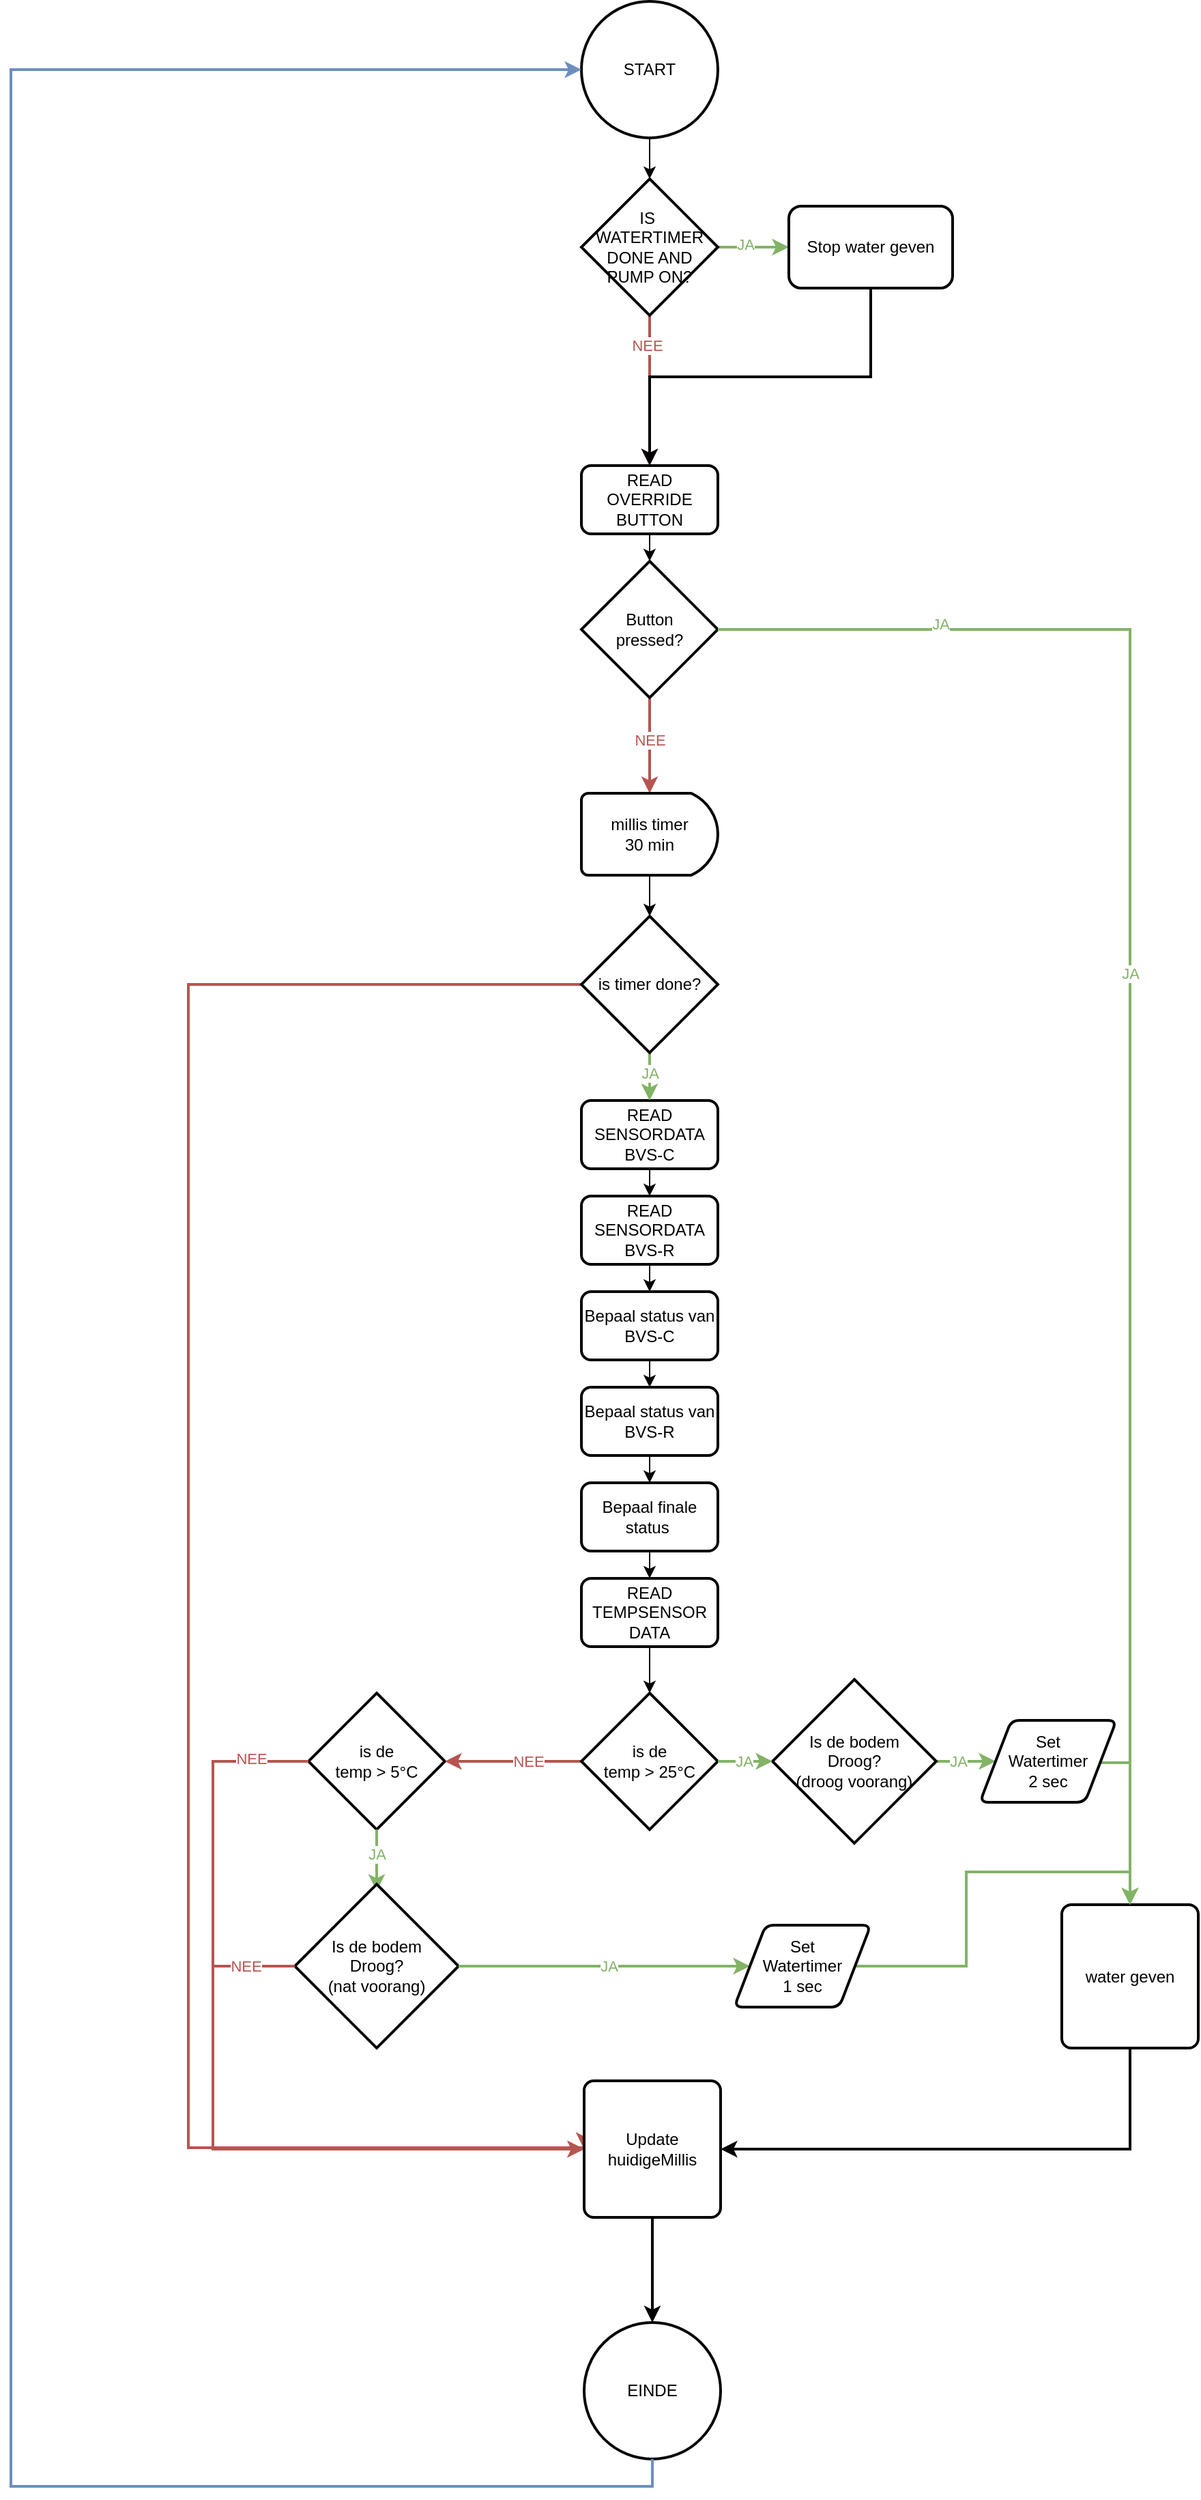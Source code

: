 <mxfile version="26.0.14">
  <diagram id="C5RBs43oDa-KdzZeNtuy" name="Page-1">
    <mxGraphModel dx="2849" dy="2214" grid="1" gridSize="10" guides="1" tooltips="1" connect="1" arrows="1" fold="1" page="1" pageScale="1" pageWidth="827" pageHeight="1169" math="0" shadow="0">
      <root>
        <mxCell id="WIyWlLk6GJQsqaUBKTNV-0" />
        <mxCell id="WIyWlLk6GJQsqaUBKTNV-1" parent="WIyWlLk6GJQsqaUBKTNV-0" />
        <mxCell id="nx4mN9wmy4ZOvfLZEnnc-68" style="edgeStyle=orthogonalEdgeStyle;rounded=0;orthogonalLoop=1;jettySize=auto;html=1;exitX=0.5;exitY=1;exitDx=0;exitDy=0;exitPerimeter=0;entryX=0.5;entryY=0;entryDx=0;entryDy=0;fillColor=#f8cecc;strokeColor=#b85450;strokeWidth=2;" parent="WIyWlLk6GJQsqaUBKTNV-1" source="5K2i2bFbJvTg2kXO0Kb1-32" target="nx4mN9wmy4ZOvfLZEnnc-67" edge="1">
          <mxGeometry relative="1" as="geometry" />
        </mxCell>
        <mxCell id="5K2i2bFbJvTg2kXO0Kb1-39" value="NEE" style="edgeLabel;html=1;align=center;verticalAlign=middle;resizable=0;points=[];fontColor=light-dark(#b85450, #ededed);" vertex="1" connectable="0" parent="nx4mN9wmy4ZOvfLZEnnc-68">
          <mxGeometry x="-0.598" y="-2" relative="1" as="geometry">
            <mxPoint as="offset" />
          </mxGeometry>
        </mxCell>
        <mxCell id="nx4mN9wmy4ZOvfLZEnnc-1" value="START" style="strokeWidth=2;html=1;shape=mxgraph.flowchart.start_2;whiteSpace=wrap;" parent="WIyWlLk6GJQsqaUBKTNV-1" vertex="1">
          <mxGeometry x="288" y="-460" width="100" height="100" as="geometry" />
        </mxCell>
        <mxCell id="nx4mN9wmy4ZOvfLZEnnc-2" value="EINDE" style="strokeWidth=2;html=1;shape=mxgraph.flowchart.start_2;whiteSpace=wrap;" parent="WIyWlLk6GJQsqaUBKTNV-1" vertex="1">
          <mxGeometry x="290" y="1240" width="100" height="100" as="geometry" />
        </mxCell>
        <mxCell id="nx4mN9wmy4ZOvfLZEnnc-49" style="edgeStyle=orthogonalEdgeStyle;rounded=0;orthogonalLoop=1;jettySize=auto;html=1;exitX=0.5;exitY=1;exitDx=0;exitDy=0;entryX=0.5;entryY=0;entryDx=0;entryDy=0;" parent="WIyWlLk6GJQsqaUBKTNV-1" edge="1">
          <mxGeometry relative="1" as="geometry">
            <mxPoint x="-130" y="645" as="sourcePoint" />
          </mxGeometry>
        </mxCell>
        <mxCell id="nx4mN9wmy4ZOvfLZEnnc-50" style="edgeStyle=orthogonalEdgeStyle;rounded=0;orthogonalLoop=1;jettySize=auto;html=1;exitX=0.5;exitY=1;exitDx=0;exitDy=0;entryX=0.5;entryY=0;entryDx=0;entryDy=0;" parent="WIyWlLk6GJQsqaUBKTNV-1" edge="1">
          <mxGeometry relative="1" as="geometry">
            <mxPoint x="-130" y="720" as="sourcePoint" />
          </mxGeometry>
        </mxCell>
        <mxCell id="nx4mN9wmy4ZOvfLZEnnc-51" style="edgeStyle=orthogonalEdgeStyle;rounded=0;orthogonalLoop=1;jettySize=auto;html=1;exitX=0.5;exitY=1;exitDx=0;exitDy=0;entryX=0.5;entryY=0;entryDx=0;entryDy=0;" parent="WIyWlLk6GJQsqaUBKTNV-1" edge="1">
          <mxGeometry relative="1" as="geometry">
            <mxPoint x="-130" y="790" as="sourcePoint" />
          </mxGeometry>
        </mxCell>
        <mxCell id="nx4mN9wmy4ZOvfLZEnnc-52" style="edgeStyle=orthogonalEdgeStyle;rounded=0;orthogonalLoop=1;jettySize=auto;html=1;exitX=1;exitY=0.5;exitDx=0;exitDy=0;entryX=0;entryY=0.5;entryDx=0;entryDy=0;" parent="WIyWlLk6GJQsqaUBKTNV-1" edge="1">
          <mxGeometry relative="1" as="geometry">
            <mxPoint x="-80" y="835" as="sourcePoint" />
          </mxGeometry>
        </mxCell>
        <mxCell id="nx4mN9wmy4ZOvfLZEnnc-18" value="READ&lt;div&gt;TEMPSENSOR DATA&lt;/div&gt;" style="rounded=1;whiteSpace=wrap;html=1;absoluteArcSize=1;arcSize=14;strokeWidth=2;" parent="WIyWlLk6GJQsqaUBKTNV-1" vertex="1">
          <mxGeometry x="288" y="695" width="100" height="50" as="geometry" />
        </mxCell>
        <mxCell id="nx4mN9wmy4ZOvfLZEnnc-26" value="is de&lt;div&gt;temp &amp;gt; 5°C&lt;/div&gt;" style="strokeWidth=2;html=1;shape=mxgraph.flowchart.decision;whiteSpace=wrap;" parent="WIyWlLk6GJQsqaUBKTNV-1" vertex="1">
          <mxGeometry x="88" y="779" width="100" height="100" as="geometry" />
        </mxCell>
        <mxCell id="nx4mN9wmy4ZOvfLZEnnc-107" value="" style="edgeStyle=orthogonalEdgeStyle;rounded=0;orthogonalLoop=1;jettySize=auto;html=1;fillColor=#f8cecc;strokeColor=#b85450;strokeWidth=2;" parent="WIyWlLk6GJQsqaUBKTNV-1" source="nx4mN9wmy4ZOvfLZEnnc-34" target="nx4mN9wmy4ZOvfLZEnnc-26" edge="1">
          <mxGeometry relative="1" as="geometry" />
        </mxCell>
        <mxCell id="nx4mN9wmy4ZOvfLZEnnc-112" value="NEE" style="edgeLabel;html=1;align=center;verticalAlign=middle;resizable=0;points=[];fontColor=light-dark(#b85450, #ededed);" parent="nx4mN9wmy4ZOvfLZEnnc-107" vertex="1" connectable="0">
          <mxGeometry x="0.09" y="4" relative="1" as="geometry">
            <mxPoint x="15" y="-4" as="offset" />
          </mxGeometry>
        </mxCell>
        <mxCell id="nx4mN9wmy4ZOvfLZEnnc-34" value="is de&lt;div&gt;temp &amp;gt; 25°C&lt;/div&gt;" style="strokeWidth=2;html=1;shape=mxgraph.flowchart.decision;whiteSpace=wrap;" parent="WIyWlLk6GJQsqaUBKTNV-1" vertex="1">
          <mxGeometry x="288" y="779" width="100" height="100" as="geometry" />
        </mxCell>
        <mxCell id="nx4mN9wmy4ZOvfLZEnnc-37" style="edgeStyle=orthogonalEdgeStyle;rounded=0;orthogonalLoop=1;jettySize=auto;html=1;exitX=0.5;exitY=1;exitDx=0;exitDy=0;entryX=0.5;entryY=0;entryDx=0;entryDy=0;entryPerimeter=0;" parent="WIyWlLk6GJQsqaUBKTNV-1" source="nx4mN9wmy4ZOvfLZEnnc-18" target="nx4mN9wmy4ZOvfLZEnnc-34" edge="1">
          <mxGeometry relative="1" as="geometry" />
        </mxCell>
        <mxCell id="5K2i2bFbJvTg2kXO0Kb1-36" style="edgeStyle=orthogonalEdgeStyle;rounded=0;orthogonalLoop=1;jettySize=auto;html=1;exitX=0.5;exitY=1;exitDx=0;exitDy=0;entryX=1;entryY=0.5;entryDx=0;entryDy=0;strokeWidth=2;" edge="1" parent="WIyWlLk6GJQsqaUBKTNV-1" source="nx4mN9wmy4ZOvfLZEnnc-42" target="5K2i2bFbJvTg2kXO0Kb1-27">
          <mxGeometry relative="1" as="geometry" />
        </mxCell>
        <mxCell id="nx4mN9wmy4ZOvfLZEnnc-42" value="water geven" style="rounded=1;whiteSpace=wrap;html=1;absoluteArcSize=1;arcSize=14;strokeWidth=2;" parent="WIyWlLk6GJQsqaUBKTNV-1" vertex="1">
          <mxGeometry x="640" y="934" width="100" height="105" as="geometry" />
        </mxCell>
        <mxCell id="nx4mN9wmy4ZOvfLZEnnc-45" style="edgeStyle=orthogonalEdgeStyle;rounded=0;orthogonalLoop=1;jettySize=auto;html=1;exitX=0.5;exitY=1;exitDx=0;exitDy=0;exitPerimeter=0;entryX=0.5;entryY=0;entryDx=0;entryDy=0;fillColor=#d5e8d4;strokeColor=#82b366;strokeWidth=2;" parent="WIyWlLk6GJQsqaUBKTNV-1" source="nx4mN9wmy4ZOvfLZEnnc-26" edge="1">
          <mxGeometry relative="1" as="geometry">
            <mxPoint x="138" y="924" as="targetPoint" />
            <Array as="points">
              <mxPoint x="138" y="895" />
              <mxPoint x="138" y="895" />
            </Array>
          </mxGeometry>
        </mxCell>
        <mxCell id="nx4mN9wmy4ZOvfLZEnnc-113" value="JA" style="edgeLabel;html=1;align=center;verticalAlign=middle;resizable=0;points=[];fontColor=light-dark(#82b366, #ededed);" parent="nx4mN9wmy4ZOvfLZEnnc-45" vertex="1" connectable="0">
          <mxGeometry x="-0.208" y="-2" relative="1" as="geometry">
            <mxPoint x="2" as="offset" />
          </mxGeometry>
        </mxCell>
        <mxCell id="nx4mN9wmy4ZOvfLZEnnc-48" value="Is de bodem&lt;div&gt;Droog?&lt;/div&gt;&lt;div&gt;(nat voorang)&lt;/div&gt;" style="strokeWidth=2;html=1;shape=mxgraph.flowchart.decision;whiteSpace=wrap;" parent="WIyWlLk6GJQsqaUBKTNV-1" vertex="1">
          <mxGeometry x="78" y="919" width="120" height="120" as="geometry" />
        </mxCell>
        <mxCell id="nx4mN9wmy4ZOvfLZEnnc-67" value="READ&lt;div&gt;OVERRIDE&lt;/div&gt;&lt;div&gt;BUTTON&lt;/div&gt;" style="rounded=1;whiteSpace=wrap;html=1;absoluteArcSize=1;arcSize=14;strokeWidth=2;" parent="WIyWlLk6GJQsqaUBKTNV-1" vertex="1">
          <mxGeometry x="288" y="-120" width="100" height="50" as="geometry" />
        </mxCell>
        <mxCell id="nx4mN9wmy4ZOvfLZEnnc-70" value="" style="edgeStyle=orthogonalEdgeStyle;rounded=0;orthogonalLoop=1;jettySize=auto;html=1;entryX=0.5;entryY=0;entryDx=0;entryDy=0;" parent="WIyWlLk6GJQsqaUBKTNV-1" target="nx4mN9wmy4ZOvfLZEnnc-69" edge="1">
          <mxGeometry relative="1" as="geometry">
            <mxPoint x="338" y="-70" as="sourcePoint" />
            <mxPoint x="338" y="70" as="targetPoint" />
            <Array as="points" />
          </mxGeometry>
        </mxCell>
        <mxCell id="nx4mN9wmy4ZOvfLZEnnc-105" style="edgeStyle=orthogonalEdgeStyle;rounded=0;orthogonalLoop=1;jettySize=auto;html=1;exitX=0.5;exitY=1;exitDx=0;exitDy=0;exitPerimeter=0;fillColor=#f8cecc;strokeColor=#b85450;strokeWidth=2;" parent="WIyWlLk6GJQsqaUBKTNV-1" source="nx4mN9wmy4ZOvfLZEnnc-69" edge="1">
          <mxGeometry relative="1" as="geometry">
            <mxPoint x="338" y="120" as="targetPoint" />
          </mxGeometry>
        </mxCell>
        <mxCell id="5K2i2bFbJvTg2kXO0Kb1-26" style="edgeStyle=orthogonalEdgeStyle;rounded=0;orthogonalLoop=1;jettySize=auto;html=1;fillColor=#f8cecc;strokeColor=#b85450;exitX=0;exitY=0.5;exitDx=0;exitDy=0;exitPerimeter=0;entryX=0;entryY=0.5;entryDx=0;entryDy=0;strokeWidth=2;" edge="1" parent="WIyWlLk6GJQsqaUBKTNV-1" source="5K2i2bFbJvTg2kXO0Kb1-2" target="5K2i2bFbJvTg2kXO0Kb1-27">
          <mxGeometry relative="1" as="geometry">
            <mxPoint x="260" y="1230" as="targetPoint" />
            <Array as="points">
              <mxPoint y="260" />
              <mxPoint y="1112" />
            </Array>
          </mxGeometry>
        </mxCell>
        <mxCell id="nx4mN9wmy4ZOvfLZEnnc-69" value="Button&lt;div&gt;pressed?&lt;/div&gt;" style="strokeWidth=2;html=1;shape=mxgraph.flowchart.decision;whiteSpace=wrap;" parent="WIyWlLk6GJQsqaUBKTNV-1" vertex="1">
          <mxGeometry x="288" y="-50" width="100" height="100" as="geometry" />
        </mxCell>
        <mxCell id="nx4mN9wmy4ZOvfLZEnnc-80" value="" style="edgeStyle=orthogonalEdgeStyle;rounded=0;orthogonalLoop=1;jettySize=auto;html=1;entryX=0.5;entryY=0;entryDx=0;entryDy=0;" parent="WIyWlLk6GJQsqaUBKTNV-1" target="nx4mN9wmy4ZOvfLZEnnc-75" edge="1">
          <mxGeometry relative="1" as="geometry">
            <mxPoint x="338" y="365" as="sourcePoint" />
            <mxPoint x="338" y="715" as="targetPoint" />
            <Array as="points" />
          </mxGeometry>
        </mxCell>
        <mxCell id="nx4mN9wmy4ZOvfLZEnnc-81" value="NEE" style="edgeLabel;html=1;align=center;verticalAlign=middle;resizable=0;points=[];fontColor=light-dark(#b85450, #ededed);" parent="nx4mN9wmy4ZOvfLZEnnc-80" vertex="1" connectable="0">
          <mxGeometry x="-0.827" y="3" relative="1" as="geometry">
            <mxPoint x="3" y="-283" as="offset" />
          </mxGeometry>
        </mxCell>
        <mxCell id="nx4mN9wmy4ZOvfLZEnnc-75" value="READ&lt;div&gt;SENSORDATA&lt;/div&gt;&lt;div&gt;BVS-C&lt;/div&gt;" style="rounded=1;whiteSpace=wrap;html=1;absoluteArcSize=1;arcSize=14;strokeWidth=2;" parent="WIyWlLk6GJQsqaUBKTNV-1" vertex="1">
          <mxGeometry x="288" y="345" width="100" height="50" as="geometry" />
        </mxCell>
        <mxCell id="nx4mN9wmy4ZOvfLZEnnc-82" value="" style="edgeStyle=orthogonalEdgeStyle;rounded=0;orthogonalLoop=1;jettySize=auto;html=1;entryX=0.5;entryY=0;entryDx=0;entryDy=0;" parent="WIyWlLk6GJQsqaUBKTNV-1" source="nx4mN9wmy4ZOvfLZEnnc-75" target="nx4mN9wmy4ZOvfLZEnnc-76" edge="1">
          <mxGeometry relative="1" as="geometry">
            <mxPoint x="338" y="345" as="sourcePoint" />
            <mxPoint x="338" y="715" as="targetPoint" />
            <Array as="points" />
          </mxGeometry>
        </mxCell>
        <mxCell id="nx4mN9wmy4ZOvfLZEnnc-76" value="READ&lt;div&gt;SENSORDATA&lt;/div&gt;&lt;div&gt;BVS-R&lt;/div&gt;" style="rounded=1;whiteSpace=wrap;html=1;absoluteArcSize=1;arcSize=14;strokeWidth=2;" parent="WIyWlLk6GJQsqaUBKTNV-1" vertex="1">
          <mxGeometry x="288" y="415" width="100" height="50" as="geometry" />
        </mxCell>
        <mxCell id="nx4mN9wmy4ZOvfLZEnnc-83" value="" style="edgeStyle=orthogonalEdgeStyle;rounded=0;orthogonalLoop=1;jettySize=auto;html=1;entryX=0.5;entryY=0;entryDx=0;entryDy=0;" parent="WIyWlLk6GJQsqaUBKTNV-1" source="nx4mN9wmy4ZOvfLZEnnc-76" target="nx4mN9wmy4ZOvfLZEnnc-77" edge="1">
          <mxGeometry relative="1" as="geometry">
            <mxPoint x="338" y="415" as="sourcePoint" />
            <mxPoint x="338" y="715" as="targetPoint" />
            <Array as="points" />
          </mxGeometry>
        </mxCell>
        <mxCell id="nx4mN9wmy4ZOvfLZEnnc-77" value="Bepaal status van BVS-C" style="rounded=1;whiteSpace=wrap;html=1;absoluteArcSize=1;arcSize=14;strokeWidth=2;" parent="WIyWlLk6GJQsqaUBKTNV-1" vertex="1">
          <mxGeometry x="288" y="485" width="100" height="50" as="geometry" />
        </mxCell>
        <mxCell id="nx4mN9wmy4ZOvfLZEnnc-84" value="" style="edgeStyle=orthogonalEdgeStyle;rounded=0;orthogonalLoop=1;jettySize=auto;html=1;entryX=0.5;entryY=0;entryDx=0;entryDy=0;" parent="WIyWlLk6GJQsqaUBKTNV-1" source="nx4mN9wmy4ZOvfLZEnnc-77" target="nx4mN9wmy4ZOvfLZEnnc-78" edge="1">
          <mxGeometry relative="1" as="geometry">
            <mxPoint x="338" y="485" as="sourcePoint" />
            <mxPoint x="338" y="715" as="targetPoint" />
            <Array as="points" />
          </mxGeometry>
        </mxCell>
        <mxCell id="nx4mN9wmy4ZOvfLZEnnc-78" value="Bepaal status van BVS-R" style="rounded=1;whiteSpace=wrap;html=1;absoluteArcSize=1;arcSize=14;strokeWidth=2;" parent="WIyWlLk6GJQsqaUBKTNV-1" vertex="1">
          <mxGeometry x="288" y="555" width="100" height="50" as="geometry" />
        </mxCell>
        <mxCell id="nx4mN9wmy4ZOvfLZEnnc-85" value="" style="edgeStyle=orthogonalEdgeStyle;rounded=0;orthogonalLoop=1;jettySize=auto;html=1;entryX=0.5;entryY=0;entryDx=0;entryDy=0;" parent="WIyWlLk6GJQsqaUBKTNV-1" source="nx4mN9wmy4ZOvfLZEnnc-78" target="nx4mN9wmy4ZOvfLZEnnc-79" edge="1">
          <mxGeometry relative="1" as="geometry">
            <mxPoint x="338" y="565" as="sourcePoint" />
            <mxPoint x="338" y="705" as="targetPoint" />
            <Array as="points" />
          </mxGeometry>
        </mxCell>
        <mxCell id="nx4mN9wmy4ZOvfLZEnnc-106" style="edgeStyle=orthogonalEdgeStyle;rounded=0;orthogonalLoop=1;jettySize=auto;html=1;exitX=0.5;exitY=1;exitDx=0;exitDy=0;entryX=0.5;entryY=0;entryDx=0;entryDy=0;" parent="WIyWlLk6GJQsqaUBKTNV-1" source="nx4mN9wmy4ZOvfLZEnnc-79" target="nx4mN9wmy4ZOvfLZEnnc-18" edge="1">
          <mxGeometry relative="1" as="geometry" />
        </mxCell>
        <mxCell id="nx4mN9wmy4ZOvfLZEnnc-79" value="Bepaal finale status&amp;nbsp;" style="rounded=1;whiteSpace=wrap;html=1;absoluteArcSize=1;arcSize=14;strokeWidth=2;" parent="WIyWlLk6GJQsqaUBKTNV-1" vertex="1">
          <mxGeometry x="288" y="625" width="100" height="50" as="geometry" />
        </mxCell>
        <mxCell id="5K2i2bFbJvTg2kXO0Kb1-16" value="" style="edgeStyle=orthogonalEdgeStyle;rounded=0;orthogonalLoop=1;jettySize=auto;html=1;fillColor=#d5e8d4;strokeColor=#82b366;strokeWidth=2;" edge="1" parent="WIyWlLk6GJQsqaUBKTNV-1" source="nx4mN9wmy4ZOvfLZEnnc-89" target="5K2i2bFbJvTg2kXO0Kb1-13">
          <mxGeometry relative="1" as="geometry" />
        </mxCell>
        <mxCell id="5K2i2bFbJvTg2kXO0Kb1-17" value="JA" style="edgeLabel;html=1;align=center;verticalAlign=middle;resizable=0;points=[];fontColor=light-dark(#82b366, #ededed);" vertex="1" connectable="0" parent="5K2i2bFbJvTg2kXO0Kb1-16">
          <mxGeometry x="0.08" relative="1" as="geometry">
            <mxPoint as="offset" />
          </mxGeometry>
        </mxCell>
        <mxCell id="nx4mN9wmy4ZOvfLZEnnc-89" value="Is de bodem&lt;div&gt;Droog?&lt;/div&gt;&lt;div&gt;(droog voorang)&lt;/div&gt;" style="strokeWidth=2;html=1;shape=mxgraph.flowchart.decision;whiteSpace=wrap;" parent="WIyWlLk6GJQsqaUBKTNV-1" vertex="1">
          <mxGeometry x="428" y="769" width="120" height="120" as="geometry" />
        </mxCell>
        <mxCell id="nx4mN9wmy4ZOvfLZEnnc-92" style="edgeStyle=orthogonalEdgeStyle;rounded=0;orthogonalLoop=1;jettySize=auto;html=1;exitX=1;exitY=0.5;exitDx=0;exitDy=0;exitPerimeter=0;entryX=0;entryY=0.5;entryDx=0;entryDy=0;entryPerimeter=0;fontColor=light-dark(#82b366, #ededed);fillColor=#d5e8d4;strokeColor=#82b366;strokeWidth=2;" parent="WIyWlLk6GJQsqaUBKTNV-1" source="nx4mN9wmy4ZOvfLZEnnc-34" target="nx4mN9wmy4ZOvfLZEnnc-89" edge="1">
          <mxGeometry relative="1" as="geometry" />
        </mxCell>
        <mxCell id="nx4mN9wmy4ZOvfLZEnnc-93" value="JA" style="edgeLabel;html=1;align=center;verticalAlign=middle;resizable=0;points=[];fontColor=light-dark(#82b366, #ededed);" parent="nx4mN9wmy4ZOvfLZEnnc-92" vertex="1" connectable="0">
          <mxGeometry x="-0.071" y="-3" relative="1" as="geometry">
            <mxPoint y="-3" as="offset" />
          </mxGeometry>
        </mxCell>
        <mxCell id="nx4mN9wmy4ZOvfLZEnnc-108" style="edgeStyle=orthogonalEdgeStyle;rounded=0;orthogonalLoop=1;jettySize=auto;html=1;exitX=0;exitY=0.5;exitDx=0;exitDy=0;exitPerimeter=0;fillColor=#f8cecc;strokeColor=#b85450;entryX=0;entryY=0.5;entryDx=0;entryDy=0;strokeWidth=2;" parent="WIyWlLk6GJQsqaUBKTNV-1" source="nx4mN9wmy4ZOvfLZEnnc-26" target="5K2i2bFbJvTg2kXO0Kb1-27" edge="1">
          <mxGeometry relative="1" as="geometry">
            <Array as="points">
              <mxPoint x="18" y="829" />
              <mxPoint x="18" y="1113" />
            </Array>
            <mxPoint x="250" y="1210" as="targetPoint" />
          </mxGeometry>
        </mxCell>
        <mxCell id="nx4mN9wmy4ZOvfLZEnnc-111" value="NEE" style="edgeLabel;html=1;align=center;verticalAlign=middle;resizable=0;points=[];fontColor=light-dark(#b85450, #ededed);" parent="nx4mN9wmy4ZOvfLZEnnc-108" vertex="1" connectable="0">
          <mxGeometry x="-0.865" y="-2" relative="1" as="geometry">
            <mxPoint as="offset" />
          </mxGeometry>
        </mxCell>
        <mxCell id="nx4mN9wmy4ZOvfLZEnnc-109" style="edgeStyle=orthogonalEdgeStyle;rounded=0;orthogonalLoop=1;jettySize=auto;html=1;exitX=0;exitY=0.5;exitDx=0;exitDy=0;exitPerimeter=0;fillColor=#f8cecc;strokeColor=#b85450;entryX=0;entryY=0.5;entryDx=0;entryDy=0;strokeWidth=2;" parent="WIyWlLk6GJQsqaUBKTNV-1" source="nx4mN9wmy4ZOvfLZEnnc-48" target="5K2i2bFbJvTg2kXO0Kb1-27" edge="1">
          <mxGeometry relative="1" as="geometry">
            <Array as="points">
              <mxPoint x="18" y="979" />
              <mxPoint x="18" y="1113" />
            </Array>
            <mxPoint x="210" y="1190" as="targetPoint" />
          </mxGeometry>
        </mxCell>
        <mxCell id="nx4mN9wmy4ZOvfLZEnnc-110" value="NEE" style="edgeLabel;html=1;align=center;verticalAlign=middle;resizable=0;points=[];fontColor=light-dark(#b85450, #ededed);" parent="nx4mN9wmy4ZOvfLZEnnc-109" vertex="1" connectable="0">
          <mxGeometry x="-0.844" relative="1" as="geometry">
            <mxPoint as="offset" />
          </mxGeometry>
        </mxCell>
        <mxCell id="nx4mN9wmy4ZOvfLZEnnc-115" value="" style="edgeStyle=orthogonalEdgeStyle;rounded=0;orthogonalLoop=1;jettySize=auto;html=1;exitX=1;exitY=0.5;exitDx=0;exitDy=0;fillColor=#d5e8d4;strokeColor=#82b366;strokeWidth=2;entryX=0.5;entryY=0;entryDx=0;entryDy=0;" parent="WIyWlLk6GJQsqaUBKTNV-1" source="5K2i2bFbJvTg2kXO0Kb1-10" target="nx4mN9wmy4ZOvfLZEnnc-42" edge="1">
          <mxGeometry relative="1" as="geometry">
            <mxPoint x="608" y="979" as="targetPoint" />
            <mxPoint x="198" y="979" as="sourcePoint" />
            <Array as="points">
              <mxPoint x="570" y="979" />
              <mxPoint x="570" y="910" />
              <mxPoint x="690" y="910" />
            </Array>
          </mxGeometry>
        </mxCell>
        <mxCell id="nx4mN9wmy4ZOvfLZEnnc-121" value="" style="edgeStyle=orthogonalEdgeStyle;rounded=0;orthogonalLoop=1;jettySize=auto;html=1;exitX=1;exitY=0.5;exitDx=0;exitDy=0;entryX=0.5;entryY=0;entryDx=0;entryDy=0;fillColor=#d5e8d4;strokeColor=#82b366;strokeWidth=2;" parent="WIyWlLk6GJQsqaUBKTNV-1" source="5K2i2bFbJvTg2kXO0Kb1-13" target="nx4mN9wmy4ZOvfLZEnnc-42" edge="1">
          <mxGeometry relative="1" as="geometry">
            <mxPoint x="548" y="829" as="sourcePoint" />
            <mxPoint x="620" y="829" as="targetPoint" />
            <Array as="points">
              <mxPoint x="690" y="830" />
            </Array>
          </mxGeometry>
        </mxCell>
        <mxCell id="nx4mN9wmy4ZOvfLZEnnc-95" style="edgeStyle=orthogonalEdgeStyle;rounded=0;orthogonalLoop=1;jettySize=auto;html=1;exitX=1;exitY=0.5;exitDx=0;exitDy=0;exitPerimeter=0;entryX=0.5;entryY=0;entryDx=0;entryDy=0;fillColor=#d5e8d4;strokeColor=#82b366;strokeWidth=2;" parent="WIyWlLk6GJQsqaUBKTNV-1" source="nx4mN9wmy4ZOvfLZEnnc-69" target="nx4mN9wmy4ZOvfLZEnnc-42" edge="1">
          <mxGeometry relative="1" as="geometry" />
        </mxCell>
        <mxCell id="nx4mN9wmy4ZOvfLZEnnc-96" value="JA" style="edgeLabel;html=1;align=center;verticalAlign=middle;resizable=0;points=[];fontColor=light-dark(#82b366, #ededed);" parent="nx4mN9wmy4ZOvfLZEnnc-95" vertex="1" connectable="0">
          <mxGeometry x="-0.889" y="4" relative="1" as="geometry">
            <mxPoint x="94" as="offset" />
          </mxGeometry>
        </mxCell>
        <mxCell id="nx4mN9wmy4ZOvfLZEnnc-104" value="JA" style="edgeLabel;html=1;align=center;verticalAlign=middle;resizable=0;points=[];fontColor=light-dark(#82b366, #ededed);" parent="nx4mN9wmy4ZOvfLZEnnc-95" vertex="1" connectable="0">
          <mxGeometry x="-0.104" relative="1" as="geometry">
            <mxPoint as="offset" />
          </mxGeometry>
        </mxCell>
        <mxCell id="5K2i2bFbJvTg2kXO0Kb1-0" value="millis timer&lt;div&gt;30 min&lt;/div&gt;" style="strokeWidth=2;html=1;shape=mxgraph.flowchart.delay;whiteSpace=wrap;" vertex="1" parent="WIyWlLk6GJQsqaUBKTNV-1">
          <mxGeometry x="288" y="120" width="100" height="60" as="geometry" />
        </mxCell>
        <mxCell id="5K2i2bFbJvTg2kXO0Kb1-5" style="edgeStyle=orthogonalEdgeStyle;rounded=0;orthogonalLoop=1;jettySize=auto;html=1;exitX=0.5;exitY=1;exitDx=0;exitDy=0;exitPerimeter=0;entryX=0.5;entryY=0;entryDx=0;entryDy=0;fillColor=#d5e8d4;strokeColor=#82b366;strokeWidth=2;" edge="1" parent="WIyWlLk6GJQsqaUBKTNV-1" source="5K2i2bFbJvTg2kXO0Kb1-2" target="nx4mN9wmy4ZOvfLZEnnc-75">
          <mxGeometry relative="1" as="geometry" />
        </mxCell>
        <mxCell id="5K2i2bFbJvTg2kXO0Kb1-6" value="JA" style="edgeLabel;html=1;align=center;verticalAlign=middle;resizable=0;points=[];fontColor=light-dark(#82b366, #ededed);" vertex="1" connectable="0" parent="5K2i2bFbJvTg2kXO0Kb1-5">
          <mxGeometry x="-0.157" relative="1" as="geometry">
            <mxPoint as="offset" />
          </mxGeometry>
        </mxCell>
        <mxCell id="5K2i2bFbJvTg2kXO0Kb1-2" value="is timer done?" style="strokeWidth=2;html=1;shape=mxgraph.flowchart.decision;whiteSpace=wrap;" vertex="1" parent="WIyWlLk6GJQsqaUBKTNV-1">
          <mxGeometry x="288" y="210" width="100" height="100" as="geometry" />
        </mxCell>
        <mxCell id="5K2i2bFbJvTg2kXO0Kb1-3" style="edgeStyle=orthogonalEdgeStyle;rounded=0;orthogonalLoop=1;jettySize=auto;html=1;exitX=0.5;exitY=1;exitDx=0;exitDy=0;exitPerimeter=0;entryX=0.5;entryY=0;entryDx=0;entryDy=0;entryPerimeter=0;" edge="1" parent="WIyWlLk6GJQsqaUBKTNV-1" source="5K2i2bFbJvTg2kXO0Kb1-0" target="5K2i2bFbJvTg2kXO0Kb1-2">
          <mxGeometry relative="1" as="geometry" />
        </mxCell>
        <mxCell id="5K2i2bFbJvTg2kXO0Kb1-11" value="" style="edgeStyle=orthogonalEdgeStyle;rounded=0;orthogonalLoop=1;jettySize=auto;html=1;exitX=1;exitY=0.5;exitDx=0;exitDy=0;exitPerimeter=0;fillColor=#d5e8d4;strokeColor=#82b366;strokeWidth=2;entryX=0;entryY=0.5;entryDx=0;entryDy=0;" edge="1" parent="WIyWlLk6GJQsqaUBKTNV-1" source="nx4mN9wmy4ZOvfLZEnnc-48" target="5K2i2bFbJvTg2kXO0Kb1-10">
          <mxGeometry relative="1" as="geometry">
            <mxPoint x="690" y="860" as="targetPoint" />
            <mxPoint x="198" y="979" as="sourcePoint" />
            <Array as="points" />
          </mxGeometry>
        </mxCell>
        <mxCell id="5K2i2bFbJvTg2kXO0Kb1-12" value="JA" style="edgeLabel;html=1;align=center;verticalAlign=middle;resizable=0;points=[];fontColor=light-dark(#82b366, #ededed);" vertex="1" connectable="0" parent="5K2i2bFbJvTg2kXO0Kb1-11">
          <mxGeometry x="-0.687" y="4" relative="1" as="geometry">
            <mxPoint x="76" y="4" as="offset" />
          </mxGeometry>
        </mxCell>
        <mxCell id="5K2i2bFbJvTg2kXO0Kb1-10" value="Set&lt;div&gt;Watertimer&lt;/div&gt;&lt;div&gt;1 sec&lt;/div&gt;" style="shape=parallelogram;html=1;strokeWidth=2;perimeter=parallelogramPerimeter;whiteSpace=wrap;rounded=1;arcSize=12;size=0.23;" vertex="1" parent="WIyWlLk6GJQsqaUBKTNV-1">
          <mxGeometry x="400" y="949" width="100" height="60" as="geometry" />
        </mxCell>
        <mxCell id="5K2i2bFbJvTg2kXO0Kb1-13" value="Set&lt;div&gt;Watertimer&lt;/div&gt;&lt;div&gt;2 sec&lt;/div&gt;" style="shape=parallelogram;html=1;strokeWidth=2;perimeter=parallelogramPerimeter;whiteSpace=wrap;rounded=1;arcSize=12;size=0.23;" vertex="1" parent="WIyWlLk6GJQsqaUBKTNV-1">
          <mxGeometry x="580" y="799" width="100" height="60" as="geometry" />
        </mxCell>
        <mxCell id="5K2i2bFbJvTg2kXO0Kb1-28" value="" style="edgeStyle=orthogonalEdgeStyle;rounded=0;orthogonalLoop=1;jettySize=auto;html=1;strokeWidth=2;" edge="1" parent="WIyWlLk6GJQsqaUBKTNV-1" source="5K2i2bFbJvTg2kXO0Kb1-27" target="nx4mN9wmy4ZOvfLZEnnc-2">
          <mxGeometry relative="1" as="geometry" />
        </mxCell>
        <mxCell id="5K2i2bFbJvTg2kXO0Kb1-27" value="Update&lt;div&gt;huidigeMillis&lt;/div&gt;" style="rounded=1;whiteSpace=wrap;html=1;absoluteArcSize=1;arcSize=14;strokeWidth=2;" vertex="1" parent="WIyWlLk6GJQsqaUBKTNV-1">
          <mxGeometry x="290" y="1063" width="100" height="100" as="geometry" />
        </mxCell>
        <mxCell id="5K2i2bFbJvTg2kXO0Kb1-33" value="" style="edgeStyle=orthogonalEdgeStyle;rounded=0;orthogonalLoop=1;jettySize=auto;html=1;exitX=0.5;exitY=1;exitDx=0;exitDy=0;exitPerimeter=0;entryX=0.5;entryY=0;entryDx=0;entryDy=0;" edge="1" parent="WIyWlLk6GJQsqaUBKTNV-1" source="nx4mN9wmy4ZOvfLZEnnc-1" target="5K2i2bFbJvTg2kXO0Kb1-32">
          <mxGeometry relative="1" as="geometry">
            <mxPoint x="338" y="-290" as="sourcePoint" />
            <mxPoint x="338" y="-120" as="targetPoint" />
          </mxGeometry>
        </mxCell>
        <mxCell id="5K2i2bFbJvTg2kXO0Kb1-35" value="" style="edgeStyle=orthogonalEdgeStyle;rounded=0;orthogonalLoop=1;jettySize=auto;html=1;fillColor=#d5e8d4;strokeColor=#82b366;strokeWidth=2;" edge="1" parent="WIyWlLk6GJQsqaUBKTNV-1" source="5K2i2bFbJvTg2kXO0Kb1-32" target="5K2i2bFbJvTg2kXO0Kb1-34">
          <mxGeometry relative="1" as="geometry" />
        </mxCell>
        <mxCell id="5K2i2bFbJvTg2kXO0Kb1-38" value="JA" style="edgeLabel;html=1;align=center;verticalAlign=middle;resizable=0;points=[];fontColor=light-dark(#82b366, #ededed);" vertex="1" connectable="0" parent="5K2i2bFbJvTg2kXO0Kb1-35">
          <mxGeometry x="-0.259" y="2" relative="1" as="geometry">
            <mxPoint as="offset" />
          </mxGeometry>
        </mxCell>
        <mxCell id="5K2i2bFbJvTg2kXO0Kb1-32" value="IS&amp;nbsp;&lt;div&gt;WATERTIMER&lt;/div&gt;&lt;div&gt;DONE AND PUMP ON?&lt;/div&gt;" style="strokeWidth=2;html=1;shape=mxgraph.flowchart.decision;whiteSpace=wrap;" vertex="1" parent="WIyWlLk6GJQsqaUBKTNV-1">
          <mxGeometry x="288" y="-330" width="100" height="100" as="geometry" />
        </mxCell>
        <mxCell id="5K2i2bFbJvTg2kXO0Kb1-37" style="edgeStyle=orthogonalEdgeStyle;rounded=0;orthogonalLoop=1;jettySize=auto;html=1;exitX=0.5;exitY=1;exitDx=0;exitDy=0;entryX=0.5;entryY=0;entryDx=0;entryDy=0;strokeWidth=2;" edge="1" parent="WIyWlLk6GJQsqaUBKTNV-1" source="5K2i2bFbJvTg2kXO0Kb1-34" target="nx4mN9wmy4ZOvfLZEnnc-67">
          <mxGeometry relative="1" as="geometry" />
        </mxCell>
        <mxCell id="5K2i2bFbJvTg2kXO0Kb1-34" value="Stop water geven" style="rounded=1;whiteSpace=wrap;html=1;strokeWidth=2;" vertex="1" parent="WIyWlLk6GJQsqaUBKTNV-1">
          <mxGeometry x="440" y="-310" width="120" height="60" as="geometry" />
        </mxCell>
        <mxCell id="5K2i2bFbJvTg2kXO0Kb1-40" style="edgeStyle=orthogonalEdgeStyle;rounded=0;orthogonalLoop=1;jettySize=auto;html=1;exitX=0.5;exitY=1;exitDx=0;exitDy=0;exitPerimeter=0;entryX=0;entryY=0.5;entryDx=0;entryDy=0;entryPerimeter=0;fillColor=#dae8fc;strokeColor=#6c8ebf;strokeWidth=2;" edge="1" parent="WIyWlLk6GJQsqaUBKTNV-1" source="nx4mN9wmy4ZOvfLZEnnc-2" target="nx4mN9wmy4ZOvfLZEnnc-1">
          <mxGeometry relative="1" as="geometry">
            <Array as="points">
              <mxPoint x="340" y="1360" />
              <mxPoint x="-130" y="1360" />
              <mxPoint x="-130" y="-410" />
            </Array>
          </mxGeometry>
        </mxCell>
      </root>
    </mxGraphModel>
  </diagram>
</mxfile>
